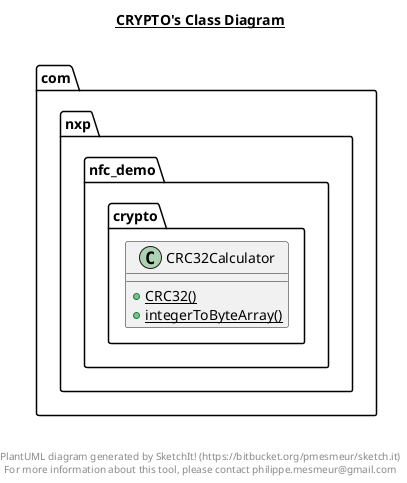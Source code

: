@startuml

title __CRYPTO's Class Diagram__\n

  package com.nxp.nfc_demo.crypto {
    class CRC32Calculator {
        {static} + CRC32()
        {static} + integerToByteArray()
    }
  }
  



right footer


PlantUML diagram generated by SketchIt! (https://bitbucket.org/pmesmeur/sketch.it)
For more information about this tool, please contact philippe.mesmeur@gmail.com
endfooter

@enduml
